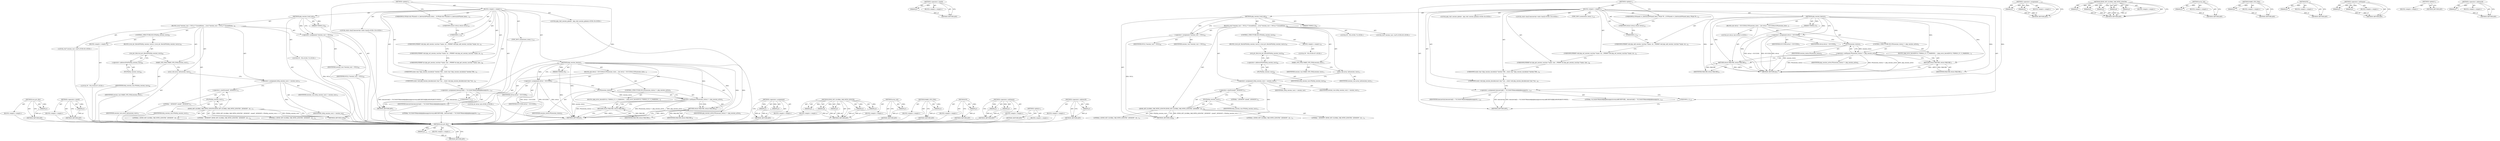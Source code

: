 digraph "&lt;operator&gt;.addressOf" {
vulnerable_121 [label=<(METHOD,zval_ptr_dtor)>];
vulnerable_122 [label=<(PARAM,p1)>];
vulnerable_123 [label=<(BLOCK,&lt;empty&gt;,&lt;empty&gt;)>];
vulnerable_124 [label=<(METHOD_RETURN,ANY)>];
vulnerable_145 [label=<(METHOD,&lt;operator&gt;.sizeOf)>];
vulnerable_146 [label=<(PARAM,p1)>];
vulnerable_147 [label=<(BLOCK,&lt;empty&gt;,&lt;empty&gt;)>];
vulnerable_148 [label=<(METHOD_RETURN,ANY)>];
vulnerable_6 [label=<(METHOD,&lt;global&gt;)<SUB>1</SUB>>];
vulnerable_7 [label=<(BLOCK,&lt;empty&gt;,&lt;empty&gt;)<SUB>1</SUB>>];
vulnerable_8 [label=<(METHOD,php_session_destroy)<SUB>1</SUB>>];
vulnerable_9 [label=<(PARAM,TSRMLS_D)<SUB>1</SUB>>];
vulnerable_10 [label=<(BLOCK,{
	int retval = SUCCESS;

	if (PS(session_statu...,{
	int retval = SUCCESS;

	if (PS(session_statu...)<SUB>2</SUB>>];
vulnerable_11 [label="<(LOCAL,int retval: int)<SUB>3</SUB>>"];
vulnerable_12 [label=<(&lt;operator&gt;.assignment,retval = SUCCESS)<SUB>3</SUB>>];
vulnerable_13 [label=<(IDENTIFIER,retval,retval = SUCCESS)<SUB>3</SUB>>];
vulnerable_14 [label=<(IDENTIFIER,SUCCESS,retval = SUCCESS)<SUB>3</SUB>>];
vulnerable_15 [label=<(CONTROL_STRUCTURE,IF,if (PS(session_status) != php_session_active))<SUB>5</SUB>>];
vulnerable_16 [label=<(&lt;operator&gt;.notEquals,PS(session_status) != php_session_active)<SUB>5</SUB>>];
vulnerable_17 [label=<(PS,PS(session_status))<SUB>5</SUB>>];
vulnerable_18 [label=<(IDENTIFIER,session_status,PS(session_status))<SUB>5</SUB>>];
vulnerable_19 [label=<(IDENTIFIER,php_session_active,PS(session_status) != php_session_active)<SUB>5</SUB>>];
vulnerable_20 [label=<(BLOCK,{
		php_error_docref(NULL TSRMLS_CC, E_WARNING,...,{
		php_error_docref(NULL TSRMLS_CC, E_WARNING,...)<SUB>5</SUB>>];
vulnerable_21 [label=<(RETURN,return FAILURE;,return FAILURE;)<SUB>7</SUB>>];
vulnerable_22 [label=<(IDENTIFIER,FAILURE,return FAILURE;)<SUB>7</SUB>>];
vulnerable_23 [label=<(RETURN,return FAILURE;,return FAILURE;)<SUB>9</SUB>>];
vulnerable_24 [label=<(IDENTIFIER,FAILURE,return FAILURE;)<SUB>9</SUB>>];
vulnerable_25 [label=<(METHOD_RETURN,int)<SUB>1</SUB>>];
vulnerable_27 [label=<(UNKNOWN,if (PS(mod)-&gt;s_destroy(&amp;PS(mod_data), PS(id) TS...,if (PS(mod)-&gt;s_destroy(&amp;PS(mod_data), PS(id) TS...)<SUB>12</SUB>>];
vulnerable_28 [label="<(LOCAL,php_rinit_session_globals : php_rinit_session_globals)<SUB>16</SUB>>"];
vulnerable_29 [label=<(UNKNOWN,return retval;,return retval;)<SUB>18</SUB>>];
vulnerable_30 [label=<(UNKNOWN,},})<SUB>19</SUB>>];
vulnerable_31 [label=<(UNKNOWN,PHPAPI void php_add_session_var(char *name, siz...,PHPAPI void php_add_session_var(char *name, siz...)<SUB>22</SUB>>];
vulnerable_32 [label=<(UNKNOWN,PHPAPI void php_set_session_var(char *name, siz...,PHPAPI void php_set_session_var(char *name, siz...)<SUB>41</SUB>>];
vulnerable_33 [label=<(UNKNOWN,PHPAPI int php_get_session_var(char *name, size...,PHPAPI int php_get_session_var(char *name, size...)<SUB>49</SUB>>];
vulnerable_34 [label=<(METHOD,php_session_track_init)<SUB>60</SUB>>];
vulnerable_35 [label=<(PARAM,TSRMLS_D)<SUB>60</SUB>>];
vulnerable_36 [label=<(BLOCK,{
	zval *session_vars = NULL;

	/* Unconditiona...,{
	zval *session_vars = NULL;

	/* Unconditiona...)<SUB>61</SUB>>];
vulnerable_37 [label="<(LOCAL,zval* session_vars: zval*)<SUB>62</SUB>>"];
vulnerable_38 [label=<(&lt;operator&gt;.assignment,*session_vars = NULL)<SUB>62</SUB>>];
vulnerable_39 [label=<(IDENTIFIER,session_vars,*session_vars = NULL)<SUB>62</SUB>>];
vulnerable_40 [label=<(IDENTIFIER,NULL,*session_vars = NULL)<SUB>62</SUB>>];
vulnerable_41 [label=<(CONTROL_STRUCTURE,IF,if (PS(http_session_vars)))<SUB>67</SUB>>];
vulnerable_42 [label=<(BLOCK,&lt;empty&gt;,&lt;empty&gt;)<SUB>67</SUB>>];
vulnerable_43 [label="<(LOCAL,PS : PS)<SUB>67</SUB>>"];
vulnerable_44 [label=<(BLOCK,{
		zval_ptr_dtor(&amp;PS(http_session_vars));
	},{
		zval_ptr_dtor(&amp;PS(http_session_vars));
	})<SUB>67</SUB>>];
vulnerable_45 [label=<(zval_ptr_dtor,zval_ptr_dtor(&amp;PS(http_session_vars)))<SUB>68</SUB>>];
vulnerable_46 [label=<(&lt;operator&gt;.addressOf,&amp;PS(http_session_vars))<SUB>68</SUB>>];
vulnerable_47 [label=<(PS,PS(http_session_vars))<SUB>68</SUB>>];
vulnerable_48 [label=<(IDENTIFIER,http_session_vars,PS(http_session_vars))<SUB>68</SUB>>];
vulnerable_49 [label=<(MAKE_STD_ZVAL,MAKE_STD_ZVAL(session_vars))<SUB>71</SUB>>];
vulnerable_50 [label=<(IDENTIFIER,session_vars,MAKE_STD_ZVAL(session_vars))<SUB>71</SUB>>];
vulnerable_51 [label=<(array_init,array_init(session_vars))<SUB>72</SUB>>];
vulnerable_52 [label=<(IDENTIFIER,session_vars,array_init(session_vars))<SUB>72</SUB>>];
vulnerable_53 [label="<(LOCAL,PS : PS)<SUB>73</SUB>>"];
vulnerable_54 [label=<(&lt;operator&gt;.assignment,(http_session_vars) = session_vars)<SUB>73</SUB>>];
vulnerable_55 [label=<(IDENTIFIER,,(http_session_vars) = session_vars)>];
vulnerable_56 [label=<(IDENTIFIER,session_vars,(http_session_vars) = session_vars)<SUB>73</SUB>>];
vulnerable_57 [label=<(ZEND_SET_GLOBAL_VAR_WITH_LENGTH,ZEND_SET_GLOBAL_VAR_WITH_LENGTH(&quot;_SESSION&quot;, siz...)<SUB>75</SUB>>];
vulnerable_58 [label=<(LITERAL,&quot;_SESSION&quot;,ZEND_SET_GLOBAL_VAR_WITH_LENGTH(&quot;_SESSION&quot;, siz...)<SUB>75</SUB>>];
vulnerable_59 [label=<(&lt;operator&gt;.sizeOf,sizeof(&quot;_SESSION&quot;))<SUB>75</SUB>>];
vulnerable_60 [label=<(LITERAL,&quot;_SESSION&quot;,sizeof(&quot;_SESSION&quot;))<SUB>75</SUB>>];
vulnerable_61 [label=<(PS,PS(http_session_vars))<SUB>75</SUB>>];
vulnerable_62 [label=<(IDENTIFIER,http_session_vars,PS(http_session_vars))<SUB>75</SUB>>];
vulnerable_63 [label=<(LITERAL,2,ZEND_SET_GLOBAL_VAR_WITH_LENGTH(&quot;_SESSION&quot;, siz...)<SUB>75</SUB>>];
vulnerable_64 [label=<(LITERAL,1,ZEND_SET_GLOBAL_VAR_WITH_LENGTH(&quot;_SESSION&quot;, siz...)<SUB>75</SUB>>];
vulnerable_65 [label=<(METHOD_RETURN,void)<SUB>60</SUB>>];
vulnerable_67 [label=<(UNKNOWN,static char *php_session_encode(int *newlen TSR...,static char *php_session_encode(int *newlen TSR...)<SUB>79</SUB>>];
vulnerable_68 [label=<(UNKNOWN,static void php_session_decode(const char *val,...,static void php_session_decode(const char *val,...)<SUB>97</SUB>>];
vulnerable_69 [label="<(LOCAL,static char[] hexconvtab: static char[])<SUB>116</SUB>>"];
vulnerable_70 [label=<(&lt;operator&gt;.assignment,hexconvtab[] = &quot;0123456789abcdefghijklmnopqrstu...)<SUB>116</SUB>>];
vulnerable_71 [label=<(IDENTIFIER,hexconvtab,hexconvtab[] = &quot;0123456789abcdefghijklmnopqrstu...)<SUB>116</SUB>>];
vulnerable_72 [label=<(LITERAL,&quot;0123456789abcdefghijklmnopqrstuvwxyzABCDEFGHIJ...,hexconvtab[] = &quot;0123456789abcdefghijklmnopqrstu...)<SUB>116</SUB>>];
vulnerable_73 [label=<(TYPE_DECL,anonymous_enum_1)<SUB>118</SUB>>];
vulnerable_74 [label=<(UNKNOWN,{,{)<SUB>118</SUB>>];
vulnerable_75 [label=<(METHOD_RETURN,ANY)<SUB>1</SUB>>];
vulnerable_107 [label=<(METHOD,&lt;operator&gt;.assignment)>];
vulnerable_108 [label=<(PARAM,p1)>];
vulnerable_109 [label=<(PARAM,p2)>];
vulnerable_110 [label=<(BLOCK,&lt;empty&gt;,&lt;empty&gt;)>];
vulnerable_111 [label=<(METHOD_RETURN,ANY)>];
vulnerable_137 [label=<(METHOD,ZEND_SET_GLOBAL_VAR_WITH_LENGTH)>];
vulnerable_138 [label=<(PARAM,p1)>];
vulnerable_139 [label=<(PARAM,p2)>];
vulnerable_140 [label=<(PARAM,p3)>];
vulnerable_141 [label=<(PARAM,p4)>];
vulnerable_142 [label=<(PARAM,p5)>];
vulnerable_143 [label=<(BLOCK,&lt;empty&gt;,&lt;empty&gt;)>];
vulnerable_144 [label=<(METHOD_RETURN,ANY)>];
vulnerable_133 [label=<(METHOD,array_init)>];
vulnerable_134 [label=<(PARAM,p1)>];
vulnerable_135 [label=<(BLOCK,&lt;empty&gt;,&lt;empty&gt;)>];
vulnerable_136 [label=<(METHOD_RETURN,ANY)>];
vulnerable_129 [label=<(METHOD,MAKE_STD_ZVAL)>];
vulnerable_130 [label=<(PARAM,p1)>];
vulnerable_131 [label=<(BLOCK,&lt;empty&gt;,&lt;empty&gt;)>];
vulnerable_132 [label=<(METHOD_RETURN,ANY)>];
vulnerable_117 [label=<(METHOD,PS)>];
vulnerable_118 [label=<(PARAM,p1)>];
vulnerable_119 [label=<(BLOCK,&lt;empty&gt;,&lt;empty&gt;)>];
vulnerable_120 [label=<(METHOD_RETURN,ANY)>];
vulnerable_112 [label=<(METHOD,&lt;operator&gt;.notEquals)>];
vulnerable_113 [label=<(PARAM,p1)>];
vulnerable_114 [label=<(PARAM,p2)>];
vulnerable_115 [label=<(BLOCK,&lt;empty&gt;,&lt;empty&gt;)>];
vulnerable_116 [label=<(METHOD_RETURN,ANY)>];
vulnerable_101 [label=<(METHOD,&lt;global&gt;)<SUB>1</SUB>>];
vulnerable_102 [label=<(BLOCK,&lt;empty&gt;,&lt;empty&gt;)>];
vulnerable_103 [label=<(METHOD_RETURN,ANY)>];
vulnerable_125 [label=<(METHOD,&lt;operator&gt;.addressOf)>];
vulnerable_126 [label=<(PARAM,p1)>];
vulnerable_127 [label=<(BLOCK,&lt;empty&gt;,&lt;empty&gt;)>];
vulnerable_128 [label=<(METHOD_RETURN,ANY)>];
fixed_121 [label=<(METHOD,zval_ptr_dtor)>];
fixed_122 [label=<(PARAM,p1)>];
fixed_123 [label=<(BLOCK,&lt;empty&gt;,&lt;empty&gt;)>];
fixed_124 [label=<(METHOD_RETURN,ANY)>];
fixed_145 [label=<(METHOD,&lt;operator&gt;.sizeOf)>];
fixed_146 [label=<(PARAM,p1)>];
fixed_147 [label=<(BLOCK,&lt;empty&gt;,&lt;empty&gt;)>];
fixed_148 [label=<(METHOD_RETURN,ANY)>];
fixed_6 [label=<(METHOD,&lt;global&gt;)<SUB>1</SUB>>];
fixed_7 [label=<(BLOCK,&lt;empty&gt;,&lt;empty&gt;)<SUB>1</SUB>>];
fixed_8 [label=<(METHOD,php_session_destroy)<SUB>1</SUB>>];
fixed_9 [label=<(PARAM,TSRMLS_D)<SUB>1</SUB>>];
fixed_10 [label=<(BLOCK,{
	int retval = SUCCESS;

	if (PS(session_statu...,{
	int retval = SUCCESS;

	if (PS(session_statu...)<SUB>2</SUB>>];
fixed_11 [label="<(LOCAL,int retval: int)<SUB>3</SUB>>"];
fixed_12 [label=<(&lt;operator&gt;.assignment,retval = SUCCESS)<SUB>3</SUB>>];
fixed_13 [label=<(IDENTIFIER,retval,retval = SUCCESS)<SUB>3</SUB>>];
fixed_14 [label=<(IDENTIFIER,SUCCESS,retval = SUCCESS)<SUB>3</SUB>>];
fixed_15 [label=<(CONTROL_STRUCTURE,IF,if (PS(session_status) != php_session_active))<SUB>5</SUB>>];
fixed_16 [label=<(&lt;operator&gt;.notEquals,PS(session_status) != php_session_active)<SUB>5</SUB>>];
fixed_17 [label=<(PS,PS(session_status))<SUB>5</SUB>>];
fixed_18 [label=<(IDENTIFIER,session_status,PS(session_status))<SUB>5</SUB>>];
fixed_19 [label=<(IDENTIFIER,php_session_active,PS(session_status) != php_session_active)<SUB>5</SUB>>];
fixed_20 [label=<(BLOCK,{
		php_error_docref(NULL TSRMLS_CC, E_WARNING,...,{
		php_error_docref(NULL TSRMLS_CC, E_WARNING,...)<SUB>5</SUB>>];
fixed_21 [label=<(RETURN,return FAILURE;,return FAILURE;)<SUB>7</SUB>>];
fixed_22 [label=<(IDENTIFIER,FAILURE,return FAILURE;)<SUB>7</SUB>>];
fixed_23 [label=<(RETURN,return FAILURE;,return FAILURE;)<SUB>9</SUB>>];
fixed_24 [label=<(IDENTIFIER,FAILURE,return FAILURE;)<SUB>9</SUB>>];
fixed_25 [label=<(METHOD_RETURN,int)<SUB>1</SUB>>];
fixed_27 [label=<(UNKNOWN,if (PS(id) &amp;&amp; PS(mod)-&gt;s_destroy(&amp;PS(mod_data),...,if (PS(id) &amp;&amp; PS(mod)-&gt;s_destroy(&amp;PS(mod_data),...)<SUB>12</SUB>>];
fixed_28 [label="<(LOCAL,php_rinit_session_globals : php_rinit_session_globals)<SUB>16</SUB>>"];
fixed_29 [label=<(UNKNOWN,return retval;,return retval;)<SUB>18</SUB>>];
fixed_30 [label=<(UNKNOWN,},})<SUB>19</SUB>>];
fixed_31 [label=<(UNKNOWN,PHPAPI void php_add_session_var(char *name, siz...,PHPAPI void php_add_session_var(char *name, siz...)<SUB>22</SUB>>];
fixed_32 [label=<(UNKNOWN,PHPAPI void php_set_session_var(char *name, siz...,PHPAPI void php_set_session_var(char *name, siz...)<SUB>41</SUB>>];
fixed_33 [label=<(UNKNOWN,PHPAPI int php_get_session_var(char *name, size...,PHPAPI int php_get_session_var(char *name, size...)<SUB>49</SUB>>];
fixed_34 [label=<(METHOD,php_session_track_init)<SUB>60</SUB>>];
fixed_35 [label=<(PARAM,TSRMLS_D)<SUB>60</SUB>>];
fixed_36 [label=<(BLOCK,{
	zval *session_vars = NULL;

	/* Unconditiona...,{
	zval *session_vars = NULL;

	/* Unconditiona...)<SUB>61</SUB>>];
fixed_37 [label="<(LOCAL,zval* session_vars: zval*)<SUB>62</SUB>>"];
fixed_38 [label=<(&lt;operator&gt;.assignment,*session_vars = NULL)<SUB>62</SUB>>];
fixed_39 [label=<(IDENTIFIER,session_vars,*session_vars = NULL)<SUB>62</SUB>>];
fixed_40 [label=<(IDENTIFIER,NULL,*session_vars = NULL)<SUB>62</SUB>>];
fixed_41 [label=<(CONTROL_STRUCTURE,IF,if (PS(http_session_vars)))<SUB>67</SUB>>];
fixed_42 [label=<(BLOCK,&lt;empty&gt;,&lt;empty&gt;)<SUB>67</SUB>>];
fixed_43 [label="<(LOCAL,PS : PS)<SUB>67</SUB>>"];
fixed_44 [label=<(BLOCK,{
		zval_ptr_dtor(&amp;PS(http_session_vars));
	},{
		zval_ptr_dtor(&amp;PS(http_session_vars));
	})<SUB>67</SUB>>];
fixed_45 [label=<(zval_ptr_dtor,zval_ptr_dtor(&amp;PS(http_session_vars)))<SUB>68</SUB>>];
fixed_46 [label=<(&lt;operator&gt;.addressOf,&amp;PS(http_session_vars))<SUB>68</SUB>>];
fixed_47 [label=<(PS,PS(http_session_vars))<SUB>68</SUB>>];
fixed_48 [label=<(IDENTIFIER,http_session_vars,PS(http_session_vars))<SUB>68</SUB>>];
fixed_49 [label=<(MAKE_STD_ZVAL,MAKE_STD_ZVAL(session_vars))<SUB>71</SUB>>];
fixed_50 [label=<(IDENTIFIER,session_vars,MAKE_STD_ZVAL(session_vars))<SUB>71</SUB>>];
fixed_51 [label=<(array_init,array_init(session_vars))<SUB>72</SUB>>];
fixed_52 [label=<(IDENTIFIER,session_vars,array_init(session_vars))<SUB>72</SUB>>];
fixed_53 [label="<(LOCAL,PS : PS)<SUB>73</SUB>>"];
fixed_54 [label=<(&lt;operator&gt;.assignment,(http_session_vars) = session_vars)<SUB>73</SUB>>];
fixed_55 [label=<(IDENTIFIER,,(http_session_vars) = session_vars)>];
fixed_56 [label=<(IDENTIFIER,session_vars,(http_session_vars) = session_vars)<SUB>73</SUB>>];
fixed_57 [label=<(ZEND_SET_GLOBAL_VAR_WITH_LENGTH,ZEND_SET_GLOBAL_VAR_WITH_LENGTH(&quot;_SESSION&quot;, siz...)<SUB>75</SUB>>];
fixed_58 [label=<(LITERAL,&quot;_SESSION&quot;,ZEND_SET_GLOBAL_VAR_WITH_LENGTH(&quot;_SESSION&quot;, siz...)<SUB>75</SUB>>];
fixed_59 [label=<(&lt;operator&gt;.sizeOf,sizeof(&quot;_SESSION&quot;))<SUB>75</SUB>>];
fixed_60 [label=<(LITERAL,&quot;_SESSION&quot;,sizeof(&quot;_SESSION&quot;))<SUB>75</SUB>>];
fixed_61 [label=<(PS,PS(http_session_vars))<SUB>75</SUB>>];
fixed_62 [label=<(IDENTIFIER,http_session_vars,PS(http_session_vars))<SUB>75</SUB>>];
fixed_63 [label=<(LITERAL,2,ZEND_SET_GLOBAL_VAR_WITH_LENGTH(&quot;_SESSION&quot;, siz...)<SUB>75</SUB>>];
fixed_64 [label=<(LITERAL,1,ZEND_SET_GLOBAL_VAR_WITH_LENGTH(&quot;_SESSION&quot;, siz...)<SUB>75</SUB>>];
fixed_65 [label=<(METHOD_RETURN,void)<SUB>60</SUB>>];
fixed_67 [label=<(UNKNOWN,static char *php_session_encode(int *newlen TSR...,static char *php_session_encode(int *newlen TSR...)<SUB>79</SUB>>];
fixed_68 [label=<(UNKNOWN,static void php_session_decode(const char *val,...,static void php_session_decode(const char *val,...)<SUB>97</SUB>>];
fixed_69 [label="<(LOCAL,static char[] hexconvtab: static char[])<SUB>116</SUB>>"];
fixed_70 [label=<(&lt;operator&gt;.assignment,hexconvtab[] = &quot;0123456789abcdefghijklmnopqrstu...)<SUB>116</SUB>>];
fixed_71 [label=<(IDENTIFIER,hexconvtab,hexconvtab[] = &quot;0123456789abcdefghijklmnopqrstu...)<SUB>116</SUB>>];
fixed_72 [label=<(LITERAL,&quot;0123456789abcdefghijklmnopqrstuvwxyzABCDEFGHIJ...,hexconvtab[] = &quot;0123456789abcdefghijklmnopqrstu...)<SUB>116</SUB>>];
fixed_73 [label=<(TYPE_DECL,anonymous_enum_1)<SUB>118</SUB>>];
fixed_74 [label=<(UNKNOWN,{,{)<SUB>118</SUB>>];
fixed_75 [label=<(METHOD_RETURN,ANY)<SUB>1</SUB>>];
fixed_107 [label=<(METHOD,&lt;operator&gt;.assignment)>];
fixed_108 [label=<(PARAM,p1)>];
fixed_109 [label=<(PARAM,p2)>];
fixed_110 [label=<(BLOCK,&lt;empty&gt;,&lt;empty&gt;)>];
fixed_111 [label=<(METHOD_RETURN,ANY)>];
fixed_137 [label=<(METHOD,ZEND_SET_GLOBAL_VAR_WITH_LENGTH)>];
fixed_138 [label=<(PARAM,p1)>];
fixed_139 [label=<(PARAM,p2)>];
fixed_140 [label=<(PARAM,p3)>];
fixed_141 [label=<(PARAM,p4)>];
fixed_142 [label=<(PARAM,p5)>];
fixed_143 [label=<(BLOCK,&lt;empty&gt;,&lt;empty&gt;)>];
fixed_144 [label=<(METHOD_RETURN,ANY)>];
fixed_133 [label=<(METHOD,array_init)>];
fixed_134 [label=<(PARAM,p1)>];
fixed_135 [label=<(BLOCK,&lt;empty&gt;,&lt;empty&gt;)>];
fixed_136 [label=<(METHOD_RETURN,ANY)>];
fixed_129 [label=<(METHOD,MAKE_STD_ZVAL)>];
fixed_130 [label=<(PARAM,p1)>];
fixed_131 [label=<(BLOCK,&lt;empty&gt;,&lt;empty&gt;)>];
fixed_132 [label=<(METHOD_RETURN,ANY)>];
fixed_117 [label=<(METHOD,PS)>];
fixed_118 [label=<(PARAM,p1)>];
fixed_119 [label=<(BLOCK,&lt;empty&gt;,&lt;empty&gt;)>];
fixed_120 [label=<(METHOD_RETURN,ANY)>];
fixed_112 [label=<(METHOD,&lt;operator&gt;.notEquals)>];
fixed_113 [label=<(PARAM,p1)>];
fixed_114 [label=<(PARAM,p2)>];
fixed_115 [label=<(BLOCK,&lt;empty&gt;,&lt;empty&gt;)>];
fixed_116 [label=<(METHOD_RETURN,ANY)>];
fixed_101 [label=<(METHOD,&lt;global&gt;)<SUB>1</SUB>>];
fixed_102 [label=<(BLOCK,&lt;empty&gt;,&lt;empty&gt;)>];
fixed_103 [label=<(METHOD_RETURN,ANY)>];
fixed_125 [label=<(METHOD,&lt;operator&gt;.addressOf)>];
fixed_126 [label=<(PARAM,p1)>];
fixed_127 [label=<(BLOCK,&lt;empty&gt;,&lt;empty&gt;)>];
fixed_128 [label=<(METHOD_RETURN,ANY)>];
vulnerable_121 -> vulnerable_122  [key=0, label="AST: "];
vulnerable_121 -> vulnerable_122  [key=1, label="DDG: "];
vulnerable_121 -> vulnerable_123  [key=0, label="AST: "];
vulnerable_121 -> vulnerable_124  [key=0, label="AST: "];
vulnerable_121 -> vulnerable_124  [key=1, label="CFG: "];
vulnerable_122 -> vulnerable_124  [key=0, label="DDG: p1"];
vulnerable_145 -> vulnerable_146  [key=0, label="AST: "];
vulnerable_145 -> vulnerable_146  [key=1, label="DDG: "];
vulnerable_145 -> vulnerable_147  [key=0, label="AST: "];
vulnerable_145 -> vulnerable_148  [key=0, label="AST: "];
vulnerable_145 -> vulnerable_148  [key=1, label="CFG: "];
vulnerable_146 -> vulnerable_148  [key=0, label="DDG: p1"];
vulnerable_6 -> vulnerable_7  [key=0, label="AST: "];
vulnerable_6 -> vulnerable_75  [key=0, label="AST: "];
vulnerable_6 -> vulnerable_27  [key=0, label="CFG: "];
vulnerable_6 -> vulnerable_70  [key=0, label="DDG: "];
vulnerable_7 -> vulnerable_8  [key=0, label="AST: "];
vulnerable_7 -> vulnerable_27  [key=0, label="AST: "];
vulnerable_7 -> vulnerable_28  [key=0, label="AST: "];
vulnerable_7 -> vulnerable_29  [key=0, label="AST: "];
vulnerable_7 -> vulnerable_30  [key=0, label="AST: "];
vulnerable_7 -> vulnerable_31  [key=0, label="AST: "];
vulnerable_7 -> vulnerable_32  [key=0, label="AST: "];
vulnerable_7 -> vulnerable_33  [key=0, label="AST: "];
vulnerable_7 -> vulnerable_34  [key=0, label="AST: "];
vulnerable_7 -> vulnerable_67  [key=0, label="AST: "];
vulnerable_7 -> vulnerable_68  [key=0, label="AST: "];
vulnerable_7 -> vulnerable_69  [key=0, label="AST: "];
vulnerable_7 -> vulnerable_70  [key=0, label="AST: "];
vulnerable_7 -> vulnerable_73  [key=0, label="AST: "];
vulnerable_7 -> vulnerable_74  [key=0, label="AST: "];
vulnerable_8 -> vulnerable_9  [key=0, label="AST: "];
vulnerable_8 -> vulnerable_9  [key=1, label="DDG: "];
vulnerable_8 -> vulnerable_10  [key=0, label="AST: "];
vulnerable_8 -> vulnerable_25  [key=0, label="AST: "];
vulnerable_8 -> vulnerable_12  [key=0, label="CFG: "];
vulnerable_8 -> vulnerable_12  [key=1, label="DDG: "];
vulnerable_8 -> vulnerable_23  [key=0, label="DDG: "];
vulnerable_8 -> vulnerable_24  [key=0, label="DDG: "];
vulnerable_8 -> vulnerable_16  [key=0, label="DDG: "];
vulnerable_8 -> vulnerable_21  [key=0, label="DDG: "];
vulnerable_8 -> vulnerable_17  [key=0, label="DDG: "];
vulnerable_8 -> vulnerable_22  [key=0, label="DDG: "];
vulnerable_9 -> vulnerable_25  [key=0, label="DDG: "];
vulnerable_10 -> vulnerable_11  [key=0, label="AST: "];
vulnerable_10 -> vulnerable_12  [key=0, label="AST: "];
vulnerable_10 -> vulnerable_15  [key=0, label="AST: "];
vulnerable_10 -> vulnerable_23  [key=0, label="AST: "];
vulnerable_12 -> vulnerable_13  [key=0, label="AST: "];
vulnerable_12 -> vulnerable_14  [key=0, label="AST: "];
vulnerable_12 -> vulnerable_17  [key=0, label="CFG: "];
vulnerable_12 -> vulnerable_25  [key=0, label="DDG: retval"];
vulnerable_12 -> vulnerable_25  [key=1, label="DDG: retval = SUCCESS"];
vulnerable_12 -> vulnerable_25  [key=2, label="DDG: SUCCESS"];
vulnerable_15 -> vulnerable_16  [key=0, label="AST: "];
vulnerable_15 -> vulnerable_20  [key=0, label="AST: "];
vulnerable_16 -> vulnerable_17  [key=0, label="AST: "];
vulnerable_16 -> vulnerable_19  [key=0, label="AST: "];
vulnerable_16 -> vulnerable_21  [key=0, label="CFG: "];
vulnerable_16 -> vulnerable_21  [key=1, label="CDG: "];
vulnerable_16 -> vulnerable_23  [key=0, label="CFG: "];
vulnerable_16 -> vulnerable_23  [key=1, label="CDG: "];
vulnerable_16 -> vulnerable_25  [key=0, label="DDG: PS(session_status)"];
vulnerable_16 -> vulnerable_25  [key=1, label="DDG: PS(session_status) != php_session_active"];
vulnerable_16 -> vulnerable_25  [key=2, label="DDG: php_session_active"];
vulnerable_17 -> vulnerable_18  [key=0, label="AST: "];
vulnerable_17 -> vulnerable_16  [key=0, label="CFG: "];
vulnerable_17 -> vulnerable_16  [key=1, label="DDG: session_status"];
vulnerable_17 -> vulnerable_25  [key=0, label="DDG: session_status"];
vulnerable_20 -> vulnerable_21  [key=0, label="AST: "];
vulnerable_21 -> vulnerable_22  [key=0, label="AST: "];
vulnerable_21 -> vulnerable_25  [key=0, label="CFG: "];
vulnerable_21 -> vulnerable_25  [key=1, label="DDG: &lt;RET&gt;"];
vulnerable_22 -> vulnerable_21  [key=0, label="DDG: FAILURE"];
vulnerable_23 -> vulnerable_24  [key=0, label="AST: "];
vulnerable_23 -> vulnerable_25  [key=0, label="CFG: "];
vulnerable_23 -> vulnerable_25  [key=1, label="DDG: &lt;RET&gt;"];
vulnerable_24 -> vulnerable_23  [key=0, label="DDG: FAILURE"];
vulnerable_27 -> vulnerable_29  [key=0, label="CFG: "];
vulnerable_29 -> vulnerable_30  [key=0, label="CFG: "];
vulnerable_30 -> vulnerable_31  [key=0, label="CFG: "];
vulnerable_31 -> vulnerable_32  [key=0, label="CFG: "];
vulnerable_32 -> vulnerable_33  [key=0, label="CFG: "];
vulnerable_33 -> vulnerable_67  [key=0, label="CFG: "];
vulnerable_34 -> vulnerable_35  [key=0, label="AST: "];
vulnerable_34 -> vulnerable_35  [key=1, label="DDG: "];
vulnerable_34 -> vulnerable_36  [key=0, label="AST: "];
vulnerable_34 -> vulnerable_65  [key=0, label="AST: "];
vulnerable_34 -> vulnerable_38  [key=0, label="CFG: "];
vulnerable_34 -> vulnerable_38  [key=1, label="DDG: "];
vulnerable_36 -> vulnerable_37  [key=0, label="AST: "];
vulnerable_36 -> vulnerable_38  [key=0, label="AST: "];
vulnerable_36 -> vulnerable_41  [key=0, label="AST: "];
vulnerable_36 -> vulnerable_49  [key=0, label="AST: "];
vulnerable_36 -> vulnerable_51  [key=0, label="AST: "];
vulnerable_36 -> vulnerable_53  [key=0, label="AST: "];
vulnerable_36 -> vulnerable_54  [key=0, label="AST: "];
vulnerable_36 -> vulnerable_57  [key=0, label="AST: "];
vulnerable_38 -> vulnerable_39  [key=0, label="AST: "];
vulnerable_38 -> vulnerable_40  [key=0, label="AST: "];
vulnerable_38 -> vulnerable_65  [key=0, label="DDG: NULL"];
vulnerable_41 -> vulnerable_42  [key=0, label="AST: "];
vulnerable_41 -> vulnerable_44  [key=0, label="AST: "];
vulnerable_42 -> vulnerable_43  [key=0, label="AST: "];
vulnerable_44 -> vulnerable_45  [key=0, label="AST: "];
vulnerable_45 -> vulnerable_46  [key=0, label="AST: "];
vulnerable_45 -> vulnerable_49  [key=0, label="CFG: "];
vulnerable_46 -> vulnerable_47  [key=0, label="AST: "];
vulnerable_46 -> vulnerable_45  [key=0, label="CFG: "];
vulnerable_47 -> vulnerable_48  [key=0, label="AST: "];
vulnerable_47 -> vulnerable_46  [key=0, label="CFG: "];
vulnerable_49 -> vulnerable_50  [key=0, label="AST: "];
vulnerable_49 -> vulnerable_51  [key=0, label="CFG: "];
vulnerable_51 -> vulnerable_52  [key=0, label="AST: "];
vulnerable_51 -> vulnerable_54  [key=0, label="CFG: "];
vulnerable_54 -> vulnerable_55  [key=0, label="AST: "];
vulnerable_54 -> vulnerable_56  [key=0, label="AST: "];
vulnerable_54 -> vulnerable_59  [key=0, label="CFG: "];
vulnerable_54 -> vulnerable_65  [key=0, label="DDG: "];
vulnerable_57 -> vulnerable_58  [key=0, label="AST: "];
vulnerable_57 -> vulnerable_59  [key=0, label="AST: "];
vulnerable_57 -> vulnerable_61  [key=0, label="AST: "];
vulnerable_57 -> vulnerable_63  [key=0, label="AST: "];
vulnerable_57 -> vulnerable_64  [key=0, label="AST: "];
vulnerable_57 -> vulnerable_65  [key=0, label="CFG: "];
vulnerable_57 -> vulnerable_65  [key=1, label="DDG: ZEND_SET_GLOBAL_VAR_WITH_LENGTH(&quot;_SESSION&quot;, sizeof(&quot;_SESSION&quot;), PS(http_session_vars), 2, 1)"];
vulnerable_57 -> vulnerable_65  [key=2, label="DDG: PS(http_session_vars)"];
vulnerable_59 -> vulnerable_60  [key=0, label="AST: "];
vulnerable_59 -> vulnerable_61  [key=0, label="CFG: "];
vulnerable_61 -> vulnerable_62  [key=0, label="AST: "];
vulnerable_61 -> vulnerable_57  [key=0, label="CFG: "];
vulnerable_67 -> vulnerable_68  [key=0, label="CFG: "];
vulnerable_68 -> vulnerable_70  [key=0, label="CFG: "];
vulnerable_70 -> vulnerable_71  [key=0, label="AST: "];
vulnerable_70 -> vulnerable_72  [key=0, label="AST: "];
vulnerable_70 -> vulnerable_74  [key=0, label="CFG: "];
vulnerable_70 -> vulnerable_75  [key=0, label="DDG: hexconvtab"];
vulnerable_70 -> vulnerable_75  [key=1, label="DDG: hexconvtab[] = &quot;0123456789abcdefghijklmnopqrstuvwxyzABCDEFGHIJKLMNOPQRSTUVWXYZ,-&quot;"];
vulnerable_74 -> vulnerable_75  [key=0, label="CFG: "];
vulnerable_107 -> vulnerable_108  [key=0, label="AST: "];
vulnerable_107 -> vulnerable_108  [key=1, label="DDG: "];
vulnerable_107 -> vulnerable_110  [key=0, label="AST: "];
vulnerable_107 -> vulnerable_109  [key=0, label="AST: "];
vulnerable_107 -> vulnerable_109  [key=1, label="DDG: "];
vulnerable_107 -> vulnerable_111  [key=0, label="AST: "];
vulnerable_107 -> vulnerable_111  [key=1, label="CFG: "];
vulnerable_108 -> vulnerable_111  [key=0, label="DDG: p1"];
vulnerable_109 -> vulnerable_111  [key=0, label="DDG: p2"];
vulnerable_137 -> vulnerable_138  [key=0, label="AST: "];
vulnerable_137 -> vulnerable_138  [key=1, label="DDG: "];
vulnerable_137 -> vulnerable_143  [key=0, label="AST: "];
vulnerable_137 -> vulnerable_139  [key=0, label="AST: "];
vulnerable_137 -> vulnerable_139  [key=1, label="DDG: "];
vulnerable_137 -> vulnerable_144  [key=0, label="AST: "];
vulnerable_137 -> vulnerable_144  [key=1, label="CFG: "];
vulnerable_137 -> vulnerable_140  [key=0, label="AST: "];
vulnerable_137 -> vulnerable_140  [key=1, label="DDG: "];
vulnerable_137 -> vulnerable_141  [key=0, label="AST: "];
vulnerable_137 -> vulnerable_141  [key=1, label="DDG: "];
vulnerable_137 -> vulnerable_142  [key=0, label="AST: "];
vulnerable_137 -> vulnerable_142  [key=1, label="DDG: "];
vulnerable_138 -> vulnerable_144  [key=0, label="DDG: p1"];
vulnerable_139 -> vulnerable_144  [key=0, label="DDG: p2"];
vulnerable_140 -> vulnerable_144  [key=0, label="DDG: p3"];
vulnerable_141 -> vulnerable_144  [key=0, label="DDG: p4"];
vulnerable_142 -> vulnerable_144  [key=0, label="DDG: p5"];
vulnerable_133 -> vulnerable_134  [key=0, label="AST: "];
vulnerable_133 -> vulnerable_134  [key=1, label="DDG: "];
vulnerable_133 -> vulnerable_135  [key=0, label="AST: "];
vulnerable_133 -> vulnerable_136  [key=0, label="AST: "];
vulnerable_133 -> vulnerable_136  [key=1, label="CFG: "];
vulnerable_134 -> vulnerable_136  [key=0, label="DDG: p1"];
vulnerable_129 -> vulnerable_130  [key=0, label="AST: "];
vulnerable_129 -> vulnerable_130  [key=1, label="DDG: "];
vulnerable_129 -> vulnerable_131  [key=0, label="AST: "];
vulnerable_129 -> vulnerable_132  [key=0, label="AST: "];
vulnerable_129 -> vulnerable_132  [key=1, label="CFG: "];
vulnerable_130 -> vulnerable_132  [key=0, label="DDG: p1"];
vulnerable_117 -> vulnerable_118  [key=0, label="AST: "];
vulnerable_117 -> vulnerable_118  [key=1, label="DDG: "];
vulnerable_117 -> vulnerable_119  [key=0, label="AST: "];
vulnerable_117 -> vulnerable_120  [key=0, label="AST: "];
vulnerable_117 -> vulnerable_120  [key=1, label="CFG: "];
vulnerable_118 -> vulnerable_120  [key=0, label="DDG: p1"];
vulnerable_112 -> vulnerable_113  [key=0, label="AST: "];
vulnerable_112 -> vulnerable_113  [key=1, label="DDG: "];
vulnerable_112 -> vulnerable_115  [key=0, label="AST: "];
vulnerable_112 -> vulnerable_114  [key=0, label="AST: "];
vulnerable_112 -> vulnerable_114  [key=1, label="DDG: "];
vulnerable_112 -> vulnerable_116  [key=0, label="AST: "];
vulnerable_112 -> vulnerable_116  [key=1, label="CFG: "];
vulnerable_113 -> vulnerable_116  [key=0, label="DDG: p1"];
vulnerable_114 -> vulnerable_116  [key=0, label="DDG: p2"];
vulnerable_101 -> vulnerable_102  [key=0, label="AST: "];
vulnerable_101 -> vulnerable_103  [key=0, label="AST: "];
vulnerable_101 -> vulnerable_103  [key=1, label="CFG: "];
vulnerable_125 -> vulnerable_126  [key=0, label="AST: "];
vulnerable_125 -> vulnerable_126  [key=1, label="DDG: "];
vulnerable_125 -> vulnerable_127  [key=0, label="AST: "];
vulnerable_125 -> vulnerable_128  [key=0, label="AST: "];
vulnerable_125 -> vulnerable_128  [key=1, label="CFG: "];
vulnerable_126 -> vulnerable_128  [key=0, label="DDG: p1"];
fixed_121 -> fixed_122  [key=0, label="AST: "];
fixed_121 -> fixed_122  [key=1, label="DDG: "];
fixed_121 -> fixed_123  [key=0, label="AST: "];
fixed_121 -> fixed_124  [key=0, label="AST: "];
fixed_121 -> fixed_124  [key=1, label="CFG: "];
fixed_122 -> fixed_124  [key=0, label="DDG: p1"];
fixed_123 -> vulnerable_121  [key=0];
fixed_124 -> vulnerable_121  [key=0];
fixed_145 -> fixed_146  [key=0, label="AST: "];
fixed_145 -> fixed_146  [key=1, label="DDG: "];
fixed_145 -> fixed_147  [key=0, label="AST: "];
fixed_145 -> fixed_148  [key=0, label="AST: "];
fixed_145 -> fixed_148  [key=1, label="CFG: "];
fixed_146 -> fixed_148  [key=0, label="DDG: p1"];
fixed_147 -> vulnerable_121  [key=0];
fixed_148 -> vulnerable_121  [key=0];
fixed_6 -> fixed_7  [key=0, label="AST: "];
fixed_6 -> fixed_75  [key=0, label="AST: "];
fixed_6 -> fixed_27  [key=0, label="CFG: "];
fixed_6 -> fixed_70  [key=0, label="DDG: "];
fixed_7 -> fixed_8  [key=0, label="AST: "];
fixed_7 -> fixed_27  [key=0, label="AST: "];
fixed_7 -> fixed_28  [key=0, label="AST: "];
fixed_7 -> fixed_29  [key=0, label="AST: "];
fixed_7 -> fixed_30  [key=0, label="AST: "];
fixed_7 -> fixed_31  [key=0, label="AST: "];
fixed_7 -> fixed_32  [key=0, label="AST: "];
fixed_7 -> fixed_33  [key=0, label="AST: "];
fixed_7 -> fixed_34  [key=0, label="AST: "];
fixed_7 -> fixed_67  [key=0, label="AST: "];
fixed_7 -> fixed_68  [key=0, label="AST: "];
fixed_7 -> fixed_69  [key=0, label="AST: "];
fixed_7 -> fixed_70  [key=0, label="AST: "];
fixed_7 -> fixed_73  [key=0, label="AST: "];
fixed_7 -> fixed_74  [key=0, label="AST: "];
fixed_8 -> fixed_9  [key=0, label="AST: "];
fixed_8 -> fixed_9  [key=1, label="DDG: "];
fixed_8 -> fixed_10  [key=0, label="AST: "];
fixed_8 -> fixed_25  [key=0, label="AST: "];
fixed_8 -> fixed_12  [key=0, label="CFG: "];
fixed_8 -> fixed_12  [key=1, label="DDG: "];
fixed_8 -> fixed_23  [key=0, label="DDG: "];
fixed_8 -> fixed_24  [key=0, label="DDG: "];
fixed_8 -> fixed_16  [key=0, label="DDG: "];
fixed_8 -> fixed_21  [key=0, label="DDG: "];
fixed_8 -> fixed_17  [key=0, label="DDG: "];
fixed_8 -> fixed_22  [key=0, label="DDG: "];
fixed_9 -> fixed_25  [key=0, label="DDG: "];
fixed_10 -> fixed_11  [key=0, label="AST: "];
fixed_10 -> fixed_12  [key=0, label="AST: "];
fixed_10 -> fixed_15  [key=0, label="AST: "];
fixed_10 -> fixed_23  [key=0, label="AST: "];
fixed_11 -> vulnerable_121  [key=0];
fixed_12 -> fixed_13  [key=0, label="AST: "];
fixed_12 -> fixed_14  [key=0, label="AST: "];
fixed_12 -> fixed_17  [key=0, label="CFG: "];
fixed_12 -> fixed_25  [key=0, label="DDG: retval"];
fixed_12 -> fixed_25  [key=1, label="DDG: retval = SUCCESS"];
fixed_12 -> fixed_25  [key=2, label="DDG: SUCCESS"];
fixed_13 -> vulnerable_121  [key=0];
fixed_14 -> vulnerable_121  [key=0];
fixed_15 -> fixed_16  [key=0, label="AST: "];
fixed_15 -> fixed_20  [key=0, label="AST: "];
fixed_16 -> fixed_17  [key=0, label="AST: "];
fixed_16 -> fixed_19  [key=0, label="AST: "];
fixed_16 -> fixed_21  [key=0, label="CFG: "];
fixed_16 -> fixed_21  [key=1, label="CDG: "];
fixed_16 -> fixed_23  [key=0, label="CFG: "];
fixed_16 -> fixed_23  [key=1, label="CDG: "];
fixed_16 -> fixed_25  [key=0, label="DDG: PS(session_status)"];
fixed_16 -> fixed_25  [key=1, label="DDG: PS(session_status) != php_session_active"];
fixed_16 -> fixed_25  [key=2, label="DDG: php_session_active"];
fixed_17 -> fixed_18  [key=0, label="AST: "];
fixed_17 -> fixed_16  [key=0, label="CFG: "];
fixed_17 -> fixed_16  [key=1, label="DDG: session_status"];
fixed_17 -> fixed_25  [key=0, label="DDG: session_status"];
fixed_18 -> vulnerable_121  [key=0];
fixed_19 -> vulnerable_121  [key=0];
fixed_20 -> fixed_21  [key=0, label="AST: "];
fixed_21 -> fixed_22  [key=0, label="AST: "];
fixed_21 -> fixed_25  [key=0, label="CFG: "];
fixed_21 -> fixed_25  [key=1, label="DDG: &lt;RET&gt;"];
fixed_22 -> fixed_21  [key=0, label="DDG: FAILURE"];
fixed_23 -> fixed_24  [key=0, label="AST: "];
fixed_23 -> fixed_25  [key=0, label="CFG: "];
fixed_23 -> fixed_25  [key=1, label="DDG: &lt;RET&gt;"];
fixed_24 -> fixed_23  [key=0, label="DDG: FAILURE"];
fixed_25 -> vulnerable_121  [key=0];
fixed_27 -> fixed_29  [key=0, label="CFG: "];
fixed_28 -> vulnerable_121  [key=0];
fixed_29 -> fixed_30  [key=0, label="CFG: "];
fixed_30 -> fixed_31  [key=0, label="CFG: "];
fixed_31 -> fixed_32  [key=0, label="CFG: "];
fixed_32 -> fixed_33  [key=0, label="CFG: "];
fixed_33 -> fixed_67  [key=0, label="CFG: "];
fixed_34 -> fixed_35  [key=0, label="AST: "];
fixed_34 -> fixed_35  [key=1, label="DDG: "];
fixed_34 -> fixed_36  [key=0, label="AST: "];
fixed_34 -> fixed_65  [key=0, label="AST: "];
fixed_34 -> fixed_38  [key=0, label="CFG: "];
fixed_34 -> fixed_38  [key=1, label="DDG: "];
fixed_35 -> vulnerable_121  [key=0];
fixed_36 -> fixed_37  [key=0, label="AST: "];
fixed_36 -> fixed_38  [key=0, label="AST: "];
fixed_36 -> fixed_41  [key=0, label="AST: "];
fixed_36 -> fixed_49  [key=0, label="AST: "];
fixed_36 -> fixed_51  [key=0, label="AST: "];
fixed_36 -> fixed_53  [key=0, label="AST: "];
fixed_36 -> fixed_54  [key=0, label="AST: "];
fixed_36 -> fixed_57  [key=0, label="AST: "];
fixed_37 -> vulnerable_121  [key=0];
fixed_38 -> fixed_39  [key=0, label="AST: "];
fixed_38 -> fixed_40  [key=0, label="AST: "];
fixed_38 -> fixed_65  [key=0, label="DDG: NULL"];
fixed_39 -> vulnerable_121  [key=0];
fixed_40 -> vulnerable_121  [key=0];
fixed_41 -> fixed_42  [key=0, label="AST: "];
fixed_41 -> fixed_44  [key=0, label="AST: "];
fixed_42 -> fixed_43  [key=0, label="AST: "];
fixed_43 -> vulnerable_121  [key=0];
fixed_44 -> fixed_45  [key=0, label="AST: "];
fixed_45 -> fixed_46  [key=0, label="AST: "];
fixed_45 -> fixed_49  [key=0, label="CFG: "];
fixed_46 -> fixed_47  [key=0, label="AST: "];
fixed_46 -> fixed_45  [key=0, label="CFG: "];
fixed_47 -> fixed_48  [key=0, label="AST: "];
fixed_47 -> fixed_46  [key=0, label="CFG: "];
fixed_48 -> vulnerable_121  [key=0];
fixed_49 -> fixed_50  [key=0, label="AST: "];
fixed_49 -> fixed_51  [key=0, label="CFG: "];
fixed_50 -> vulnerable_121  [key=0];
fixed_51 -> fixed_52  [key=0, label="AST: "];
fixed_51 -> fixed_54  [key=0, label="CFG: "];
fixed_52 -> vulnerable_121  [key=0];
fixed_53 -> vulnerable_121  [key=0];
fixed_54 -> fixed_55  [key=0, label="AST: "];
fixed_54 -> fixed_56  [key=0, label="AST: "];
fixed_54 -> fixed_59  [key=0, label="CFG: "];
fixed_54 -> fixed_65  [key=0, label="DDG: "];
fixed_55 -> vulnerable_121  [key=0];
fixed_56 -> vulnerable_121  [key=0];
fixed_57 -> fixed_58  [key=0, label="AST: "];
fixed_57 -> fixed_59  [key=0, label="AST: "];
fixed_57 -> fixed_61  [key=0, label="AST: "];
fixed_57 -> fixed_63  [key=0, label="AST: "];
fixed_57 -> fixed_64  [key=0, label="AST: "];
fixed_57 -> fixed_65  [key=0, label="CFG: "];
fixed_57 -> fixed_65  [key=1, label="DDG: ZEND_SET_GLOBAL_VAR_WITH_LENGTH(&quot;_SESSION&quot;, sizeof(&quot;_SESSION&quot;), PS(http_session_vars), 2, 1)"];
fixed_57 -> fixed_65  [key=2, label="DDG: PS(http_session_vars)"];
fixed_58 -> vulnerable_121  [key=0];
fixed_59 -> fixed_60  [key=0, label="AST: "];
fixed_59 -> fixed_61  [key=0, label="CFG: "];
fixed_60 -> vulnerable_121  [key=0];
fixed_61 -> fixed_62  [key=0, label="AST: "];
fixed_61 -> fixed_57  [key=0, label="CFG: "];
fixed_62 -> vulnerable_121  [key=0];
fixed_63 -> vulnerable_121  [key=0];
fixed_64 -> vulnerable_121  [key=0];
fixed_65 -> vulnerable_121  [key=0];
fixed_67 -> fixed_68  [key=0, label="CFG: "];
fixed_68 -> fixed_70  [key=0, label="CFG: "];
fixed_69 -> vulnerable_121  [key=0];
fixed_70 -> fixed_71  [key=0, label="AST: "];
fixed_70 -> fixed_72  [key=0, label="AST: "];
fixed_70 -> fixed_74  [key=0, label="CFG: "];
fixed_70 -> fixed_75  [key=0, label="DDG: hexconvtab"];
fixed_70 -> fixed_75  [key=1, label="DDG: hexconvtab[] = &quot;0123456789abcdefghijklmnopqrstuvwxyzABCDEFGHIJKLMNOPQRSTUVWXYZ,-&quot;"];
fixed_71 -> vulnerable_121  [key=0];
fixed_72 -> vulnerable_121  [key=0];
fixed_73 -> vulnerable_121  [key=0];
fixed_74 -> fixed_75  [key=0, label="CFG: "];
fixed_75 -> vulnerable_121  [key=0];
fixed_107 -> fixed_108  [key=0, label="AST: "];
fixed_107 -> fixed_108  [key=1, label="DDG: "];
fixed_107 -> fixed_110  [key=0, label="AST: "];
fixed_107 -> fixed_109  [key=0, label="AST: "];
fixed_107 -> fixed_109  [key=1, label="DDG: "];
fixed_107 -> fixed_111  [key=0, label="AST: "];
fixed_107 -> fixed_111  [key=1, label="CFG: "];
fixed_108 -> fixed_111  [key=0, label="DDG: p1"];
fixed_109 -> fixed_111  [key=0, label="DDG: p2"];
fixed_110 -> vulnerable_121  [key=0];
fixed_111 -> vulnerable_121  [key=0];
fixed_137 -> fixed_138  [key=0, label="AST: "];
fixed_137 -> fixed_138  [key=1, label="DDG: "];
fixed_137 -> fixed_143  [key=0, label="AST: "];
fixed_137 -> fixed_139  [key=0, label="AST: "];
fixed_137 -> fixed_139  [key=1, label="DDG: "];
fixed_137 -> fixed_144  [key=0, label="AST: "];
fixed_137 -> fixed_144  [key=1, label="CFG: "];
fixed_137 -> fixed_140  [key=0, label="AST: "];
fixed_137 -> fixed_140  [key=1, label="DDG: "];
fixed_137 -> fixed_141  [key=0, label="AST: "];
fixed_137 -> fixed_141  [key=1, label="DDG: "];
fixed_137 -> fixed_142  [key=0, label="AST: "];
fixed_137 -> fixed_142  [key=1, label="DDG: "];
fixed_138 -> fixed_144  [key=0, label="DDG: p1"];
fixed_139 -> fixed_144  [key=0, label="DDG: p2"];
fixed_140 -> fixed_144  [key=0, label="DDG: p3"];
fixed_141 -> fixed_144  [key=0, label="DDG: p4"];
fixed_142 -> fixed_144  [key=0, label="DDG: p5"];
fixed_143 -> vulnerable_121  [key=0];
fixed_144 -> vulnerable_121  [key=0];
fixed_133 -> fixed_134  [key=0, label="AST: "];
fixed_133 -> fixed_134  [key=1, label="DDG: "];
fixed_133 -> fixed_135  [key=0, label="AST: "];
fixed_133 -> fixed_136  [key=0, label="AST: "];
fixed_133 -> fixed_136  [key=1, label="CFG: "];
fixed_134 -> fixed_136  [key=0, label="DDG: p1"];
fixed_135 -> vulnerable_121  [key=0];
fixed_136 -> vulnerable_121  [key=0];
fixed_129 -> fixed_130  [key=0, label="AST: "];
fixed_129 -> fixed_130  [key=1, label="DDG: "];
fixed_129 -> fixed_131  [key=0, label="AST: "];
fixed_129 -> fixed_132  [key=0, label="AST: "];
fixed_129 -> fixed_132  [key=1, label="CFG: "];
fixed_130 -> fixed_132  [key=0, label="DDG: p1"];
fixed_131 -> vulnerable_121  [key=0];
fixed_132 -> vulnerable_121  [key=0];
fixed_117 -> fixed_118  [key=0, label="AST: "];
fixed_117 -> fixed_118  [key=1, label="DDG: "];
fixed_117 -> fixed_119  [key=0, label="AST: "];
fixed_117 -> fixed_120  [key=0, label="AST: "];
fixed_117 -> fixed_120  [key=1, label="CFG: "];
fixed_118 -> fixed_120  [key=0, label="DDG: p1"];
fixed_119 -> vulnerable_121  [key=0];
fixed_120 -> vulnerable_121  [key=0];
fixed_112 -> fixed_113  [key=0, label="AST: "];
fixed_112 -> fixed_113  [key=1, label="DDG: "];
fixed_112 -> fixed_115  [key=0, label="AST: "];
fixed_112 -> fixed_114  [key=0, label="AST: "];
fixed_112 -> fixed_114  [key=1, label="DDG: "];
fixed_112 -> fixed_116  [key=0, label="AST: "];
fixed_112 -> fixed_116  [key=1, label="CFG: "];
fixed_113 -> fixed_116  [key=0, label="DDG: p1"];
fixed_114 -> fixed_116  [key=0, label="DDG: p2"];
fixed_115 -> vulnerable_121  [key=0];
fixed_116 -> vulnerable_121  [key=0];
fixed_101 -> fixed_102  [key=0, label="AST: "];
fixed_101 -> fixed_103  [key=0, label="AST: "];
fixed_101 -> fixed_103  [key=1, label="CFG: "];
fixed_102 -> vulnerable_121  [key=0];
fixed_103 -> vulnerable_121  [key=0];
fixed_125 -> fixed_126  [key=0, label="AST: "];
fixed_125 -> fixed_126  [key=1, label="DDG: "];
fixed_125 -> fixed_127  [key=0, label="AST: "];
fixed_125 -> fixed_128  [key=0, label="AST: "];
fixed_125 -> fixed_128  [key=1, label="CFG: "];
fixed_126 -> fixed_128  [key=0, label="DDG: p1"];
fixed_127 -> vulnerable_121  [key=0];
fixed_128 -> vulnerable_121  [key=0];
}
